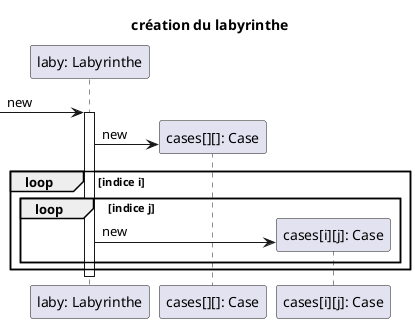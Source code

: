 @startuml
title création du labyrinthe

participant "laby: Labyrinthe" as laby
participant "cases[][]: Case" as cases
participant "cases[i][j]: Case" as c

[-> laby : new
activate  laby
    create cases
    laby -> cases : new
    loop indice i
        loop indice j
            create c
            laby -> c : new
        end
    end
deactivate laby

@enduml